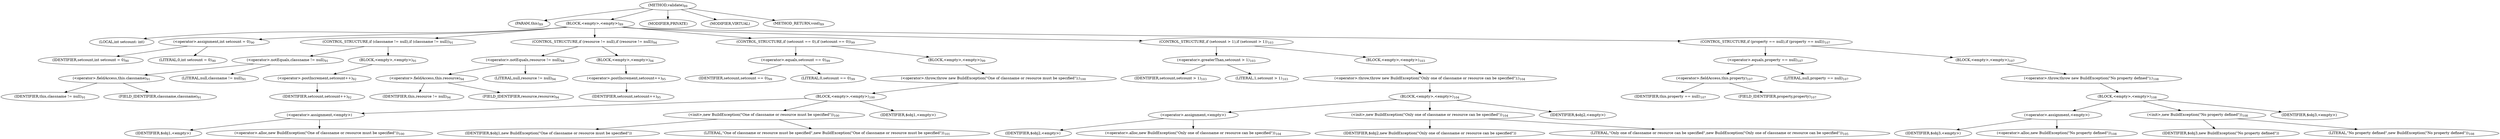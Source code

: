 digraph "validate" {  
"95" [label = <(METHOD,validate)<SUB>89</SUB>> ]
"96" [label = <(PARAM,this)<SUB>89</SUB>> ]
"97" [label = <(BLOCK,&lt;empty&gt;,&lt;empty&gt;)<SUB>89</SUB>> ]
"98" [label = <(LOCAL,int setcount: int)> ]
"99" [label = <(&lt;operator&gt;.assignment,int setcount = 0)<SUB>90</SUB>> ]
"100" [label = <(IDENTIFIER,setcount,int setcount = 0)<SUB>90</SUB>> ]
"101" [label = <(LITERAL,0,int setcount = 0)<SUB>90</SUB>> ]
"102" [label = <(CONTROL_STRUCTURE,if (classname != null),if (classname != null))<SUB>91</SUB>> ]
"103" [label = <(&lt;operator&gt;.notEquals,classname != null)<SUB>91</SUB>> ]
"104" [label = <(&lt;operator&gt;.fieldAccess,this.classname)<SUB>91</SUB>> ]
"105" [label = <(IDENTIFIER,this,classname != null)<SUB>91</SUB>> ]
"106" [label = <(FIELD_IDENTIFIER,classname,classname)<SUB>91</SUB>> ]
"107" [label = <(LITERAL,null,classname != null)<SUB>91</SUB>> ]
"108" [label = <(BLOCK,&lt;empty&gt;,&lt;empty&gt;)<SUB>91</SUB>> ]
"109" [label = <(&lt;operator&gt;.postIncrement,setcount++)<SUB>92</SUB>> ]
"110" [label = <(IDENTIFIER,setcount,setcount++)<SUB>92</SUB>> ]
"111" [label = <(CONTROL_STRUCTURE,if (resource != null),if (resource != null))<SUB>94</SUB>> ]
"112" [label = <(&lt;operator&gt;.notEquals,resource != null)<SUB>94</SUB>> ]
"113" [label = <(&lt;operator&gt;.fieldAccess,this.resource)<SUB>94</SUB>> ]
"114" [label = <(IDENTIFIER,this,resource != null)<SUB>94</SUB>> ]
"115" [label = <(FIELD_IDENTIFIER,resource,resource)<SUB>94</SUB>> ]
"116" [label = <(LITERAL,null,resource != null)<SUB>94</SUB>> ]
"117" [label = <(BLOCK,&lt;empty&gt;,&lt;empty&gt;)<SUB>94</SUB>> ]
"118" [label = <(&lt;operator&gt;.postIncrement,setcount++)<SUB>95</SUB>> ]
"119" [label = <(IDENTIFIER,setcount,setcount++)<SUB>95</SUB>> ]
"120" [label = <(CONTROL_STRUCTURE,if (setcount == 0),if (setcount == 0))<SUB>99</SUB>> ]
"121" [label = <(&lt;operator&gt;.equals,setcount == 0)<SUB>99</SUB>> ]
"122" [label = <(IDENTIFIER,setcount,setcount == 0)<SUB>99</SUB>> ]
"123" [label = <(LITERAL,0,setcount == 0)<SUB>99</SUB>> ]
"124" [label = <(BLOCK,&lt;empty&gt;,&lt;empty&gt;)<SUB>99</SUB>> ]
"125" [label = <(&lt;operator&gt;.throw,throw new BuildException(&quot;One of classname or resource must be specified&quot;);)<SUB>100</SUB>> ]
"126" [label = <(BLOCK,&lt;empty&gt;,&lt;empty&gt;)<SUB>100</SUB>> ]
"127" [label = <(&lt;operator&gt;.assignment,&lt;empty&gt;)> ]
"128" [label = <(IDENTIFIER,$obj1,&lt;empty&gt;)> ]
"129" [label = <(&lt;operator&gt;.alloc,new BuildException(&quot;One of classname or resource must be specified&quot;))<SUB>100</SUB>> ]
"130" [label = <(&lt;init&gt;,new BuildException(&quot;One of classname or resource must be specified&quot;))<SUB>100</SUB>> ]
"131" [label = <(IDENTIFIER,$obj1,new BuildException(&quot;One of classname or resource must be specified&quot;))> ]
"132" [label = <(LITERAL,&quot;One of classname or resource must be specified&quot;,new BuildException(&quot;One of classname or resource must be specified&quot;))<SUB>101</SUB>> ]
"133" [label = <(IDENTIFIER,$obj1,&lt;empty&gt;)> ]
"134" [label = <(CONTROL_STRUCTURE,if (setcount &gt; 1),if (setcount &gt; 1))<SUB>103</SUB>> ]
"135" [label = <(&lt;operator&gt;.greaterThan,setcount &gt; 1)<SUB>103</SUB>> ]
"136" [label = <(IDENTIFIER,setcount,setcount &gt; 1)<SUB>103</SUB>> ]
"137" [label = <(LITERAL,1,setcount &gt; 1)<SUB>103</SUB>> ]
"138" [label = <(BLOCK,&lt;empty&gt;,&lt;empty&gt;)<SUB>103</SUB>> ]
"139" [label = <(&lt;operator&gt;.throw,throw new BuildException(&quot;Only one of classname or resource can be specified&quot;);)<SUB>104</SUB>> ]
"140" [label = <(BLOCK,&lt;empty&gt;,&lt;empty&gt;)<SUB>104</SUB>> ]
"141" [label = <(&lt;operator&gt;.assignment,&lt;empty&gt;)> ]
"142" [label = <(IDENTIFIER,$obj2,&lt;empty&gt;)> ]
"143" [label = <(&lt;operator&gt;.alloc,new BuildException(&quot;Only one of classname or resource can be specified&quot;))<SUB>104</SUB>> ]
"144" [label = <(&lt;init&gt;,new BuildException(&quot;Only one of classname or resource can be specified&quot;))<SUB>104</SUB>> ]
"145" [label = <(IDENTIFIER,$obj2,new BuildException(&quot;Only one of classname or resource can be specified&quot;))> ]
"146" [label = <(LITERAL,&quot;Only one of classname or resource can be specified&quot;,new BuildException(&quot;Only one of classname or resource can be specified&quot;))<SUB>105</SUB>> ]
"147" [label = <(IDENTIFIER,$obj2,&lt;empty&gt;)> ]
"148" [label = <(CONTROL_STRUCTURE,if (property == null),if (property == null))<SUB>107</SUB>> ]
"149" [label = <(&lt;operator&gt;.equals,property == null)<SUB>107</SUB>> ]
"150" [label = <(&lt;operator&gt;.fieldAccess,this.property)<SUB>107</SUB>> ]
"151" [label = <(IDENTIFIER,this,property == null)<SUB>107</SUB>> ]
"152" [label = <(FIELD_IDENTIFIER,property,property)<SUB>107</SUB>> ]
"153" [label = <(LITERAL,null,property == null)<SUB>107</SUB>> ]
"154" [label = <(BLOCK,&lt;empty&gt;,&lt;empty&gt;)<SUB>107</SUB>> ]
"155" [label = <(&lt;operator&gt;.throw,throw new BuildException(&quot;No property defined&quot;);)<SUB>108</SUB>> ]
"156" [label = <(BLOCK,&lt;empty&gt;,&lt;empty&gt;)<SUB>108</SUB>> ]
"157" [label = <(&lt;operator&gt;.assignment,&lt;empty&gt;)> ]
"158" [label = <(IDENTIFIER,$obj3,&lt;empty&gt;)> ]
"159" [label = <(&lt;operator&gt;.alloc,new BuildException(&quot;No property defined&quot;))<SUB>108</SUB>> ]
"160" [label = <(&lt;init&gt;,new BuildException(&quot;No property defined&quot;))<SUB>108</SUB>> ]
"161" [label = <(IDENTIFIER,$obj3,new BuildException(&quot;No property defined&quot;))> ]
"162" [label = <(LITERAL,&quot;No property defined&quot;,new BuildException(&quot;No property defined&quot;))<SUB>108</SUB>> ]
"163" [label = <(IDENTIFIER,$obj3,&lt;empty&gt;)> ]
"164" [label = <(MODIFIER,PRIVATE)> ]
"165" [label = <(MODIFIER,VIRTUAL)> ]
"166" [label = <(METHOD_RETURN,void)<SUB>89</SUB>> ]
  "95" -> "96" 
  "95" -> "97" 
  "95" -> "164" 
  "95" -> "165" 
  "95" -> "166" 
  "97" -> "98" 
  "97" -> "99" 
  "97" -> "102" 
  "97" -> "111" 
  "97" -> "120" 
  "97" -> "134" 
  "97" -> "148" 
  "99" -> "100" 
  "99" -> "101" 
  "102" -> "103" 
  "102" -> "108" 
  "103" -> "104" 
  "103" -> "107" 
  "104" -> "105" 
  "104" -> "106" 
  "108" -> "109" 
  "109" -> "110" 
  "111" -> "112" 
  "111" -> "117" 
  "112" -> "113" 
  "112" -> "116" 
  "113" -> "114" 
  "113" -> "115" 
  "117" -> "118" 
  "118" -> "119" 
  "120" -> "121" 
  "120" -> "124" 
  "121" -> "122" 
  "121" -> "123" 
  "124" -> "125" 
  "125" -> "126" 
  "126" -> "127" 
  "126" -> "130" 
  "126" -> "133" 
  "127" -> "128" 
  "127" -> "129" 
  "130" -> "131" 
  "130" -> "132" 
  "134" -> "135" 
  "134" -> "138" 
  "135" -> "136" 
  "135" -> "137" 
  "138" -> "139" 
  "139" -> "140" 
  "140" -> "141" 
  "140" -> "144" 
  "140" -> "147" 
  "141" -> "142" 
  "141" -> "143" 
  "144" -> "145" 
  "144" -> "146" 
  "148" -> "149" 
  "148" -> "154" 
  "149" -> "150" 
  "149" -> "153" 
  "150" -> "151" 
  "150" -> "152" 
  "154" -> "155" 
  "155" -> "156" 
  "156" -> "157" 
  "156" -> "160" 
  "156" -> "163" 
  "157" -> "158" 
  "157" -> "159" 
  "160" -> "161" 
  "160" -> "162" 
}
